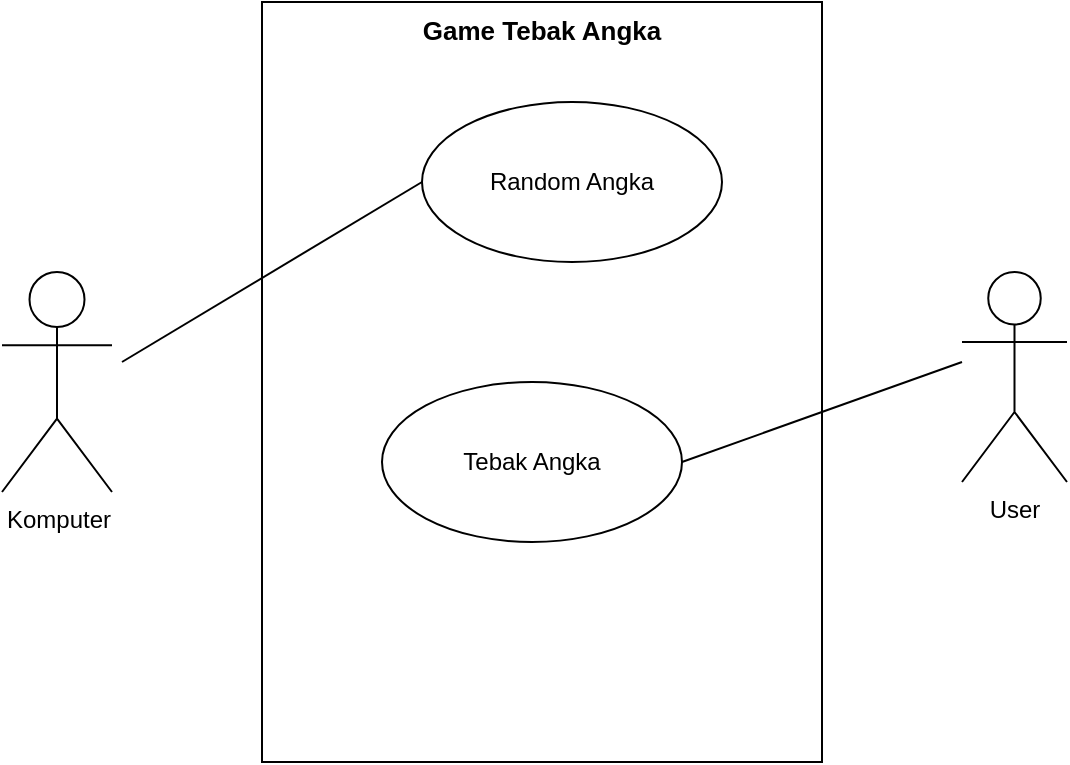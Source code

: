 <mxfile version="21.7.4" type="github">
  <diagram name="Page-1" id="bDxMqrkXdnVHO_2Llzge">
    <mxGraphModel dx="933" dy="398" grid="1" gridSize="10" guides="1" tooltips="1" connect="1" arrows="1" fold="1" page="1" pageScale="1" pageWidth="850" pageHeight="1100" math="0" shadow="0">
      <root>
        <mxCell id="0" />
        <mxCell id="1" parent="0" />
        <mxCell id="e9nEgrh9mV6L4Rl3gscP-2" value="&lt;b&gt;&lt;font style=&quot;font-size: 13px;&quot;&gt;Game Tebak Angka&lt;/font&gt;&lt;/b&gt;" style="rounded=0;whiteSpace=wrap;html=1;verticalAlign=top;" vertex="1" parent="1">
          <mxGeometry x="280" y="80" width="280" height="380" as="geometry" />
        </mxCell>
        <mxCell id="e9nEgrh9mV6L4Rl3gscP-64" value="Komputer" style="shape=umlActor;verticalLabelPosition=bottom;verticalAlign=top;html=1;outlineConnect=0;" vertex="1" parent="1">
          <mxGeometry x="150" y="215" width="55" height="110" as="geometry" />
        </mxCell>
        <mxCell id="e9nEgrh9mV6L4Rl3gscP-65" value="User" style="shape=umlActor;verticalLabelPosition=bottom;verticalAlign=top;html=1;outlineConnect=0;" vertex="1" parent="1">
          <mxGeometry x="630" y="215" width="52.5" height="105" as="geometry" />
        </mxCell>
        <mxCell id="e9nEgrh9mV6L4Rl3gscP-66" value="" style="endArrow=none;html=1;rounded=0;entryX=0;entryY=0.5;entryDx=0;entryDy=0;" edge="1" parent="1" target="e9nEgrh9mV6L4Rl3gscP-69">
          <mxGeometry width="50" height="50" relative="1" as="geometry">
            <mxPoint x="210" y="260" as="sourcePoint" />
            <mxPoint x="350" y="170" as="targetPoint" />
          </mxGeometry>
        </mxCell>
        <mxCell id="e9nEgrh9mV6L4Rl3gscP-68" value="" style="endArrow=none;html=1;rounded=0;exitX=1;exitY=0.5;exitDx=0;exitDy=0;" edge="1" parent="1" source="e9nEgrh9mV6L4Rl3gscP-70">
          <mxGeometry width="50" height="50" relative="1" as="geometry">
            <mxPoint x="495" y="310" as="sourcePoint" />
            <mxPoint x="630" y="260" as="targetPoint" />
          </mxGeometry>
        </mxCell>
        <mxCell id="e9nEgrh9mV6L4Rl3gscP-69" value="Random Angka" style="ellipse;whiteSpace=wrap;html=1;" vertex="1" parent="1">
          <mxGeometry x="360" y="130" width="150" height="80" as="geometry" />
        </mxCell>
        <mxCell id="e9nEgrh9mV6L4Rl3gscP-70" value="Tebak Angka" style="ellipse;whiteSpace=wrap;html=1;" vertex="1" parent="1">
          <mxGeometry x="340" y="270" width="150" height="80" as="geometry" />
        </mxCell>
      </root>
    </mxGraphModel>
  </diagram>
</mxfile>
